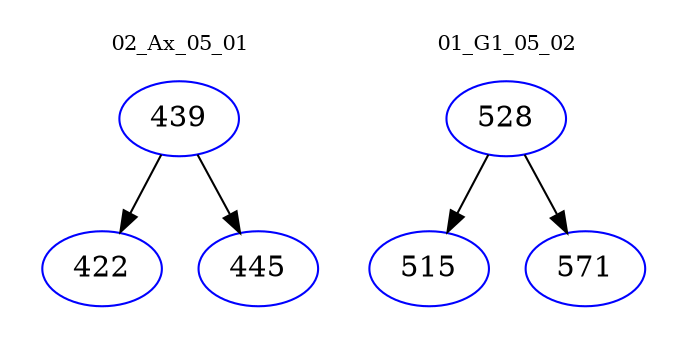 digraph{
subgraph cluster_0 {
color = white
label = "02_Ax_05_01";
fontsize=10;
T0_439 [label="439", color="blue"]
T0_439 -> T0_422 [color="black"]
T0_422 [label="422", color="blue"]
T0_439 -> T0_445 [color="black"]
T0_445 [label="445", color="blue"]
}
subgraph cluster_1 {
color = white
label = "01_G1_05_02";
fontsize=10;
T1_528 [label="528", color="blue"]
T1_528 -> T1_515 [color="black"]
T1_515 [label="515", color="blue"]
T1_528 -> T1_571 [color="black"]
T1_571 [label="571", color="blue"]
}
}
